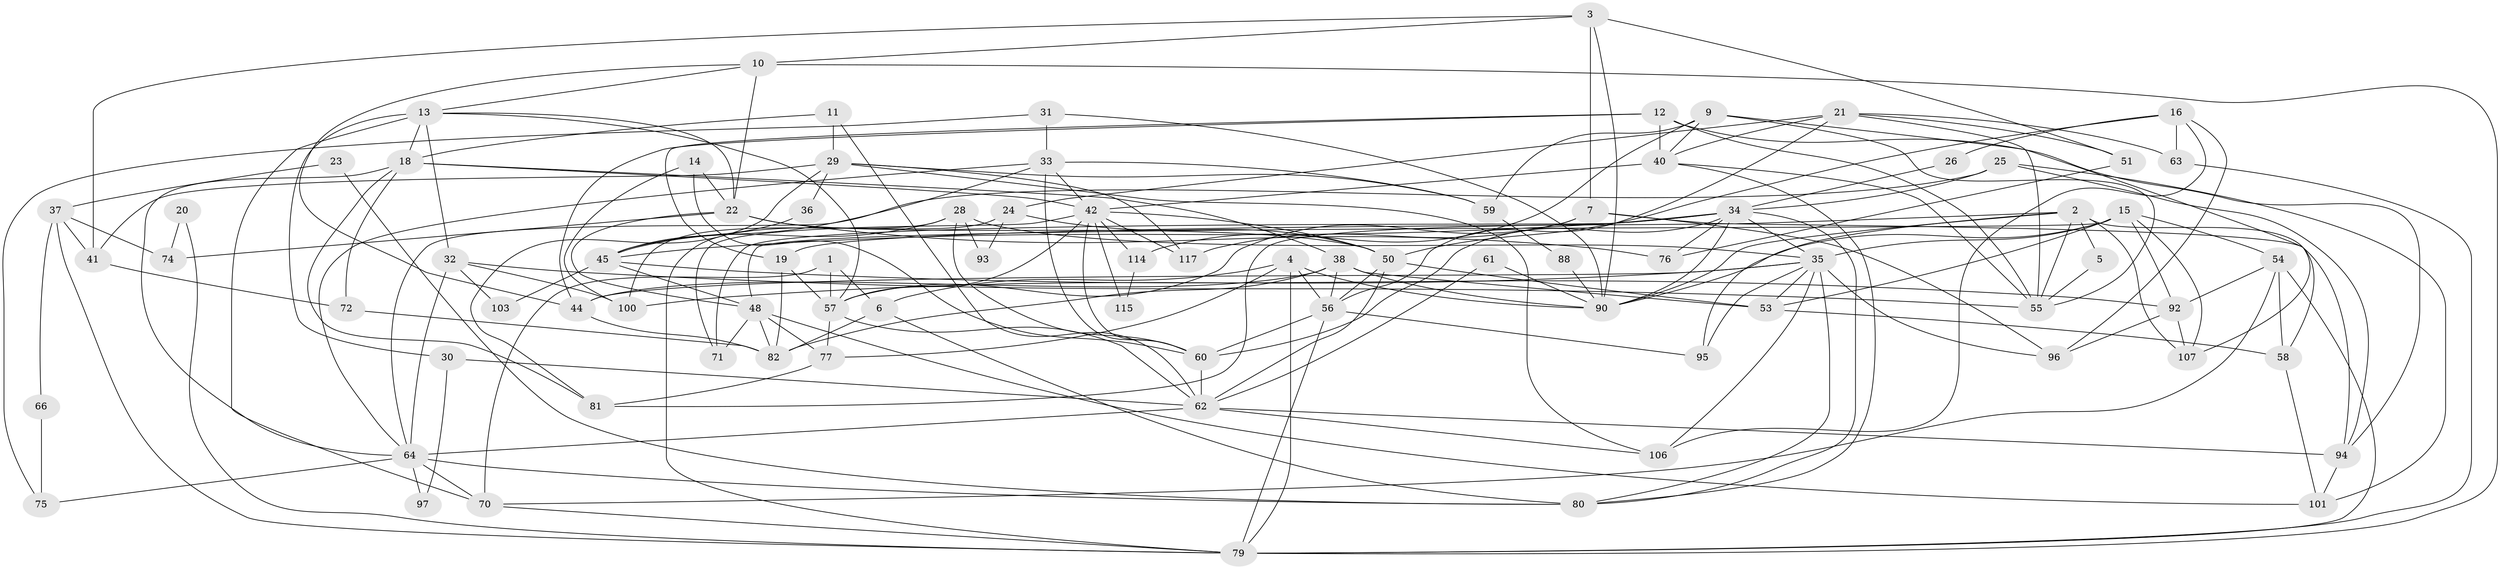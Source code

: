 // Generated by graph-tools (version 1.1) at 2025/52/02/27/25 19:52:06]
// undirected, 83 vertices, 199 edges
graph export_dot {
graph [start="1"]
  node [color=gray90,style=filled];
  1 [super="+8"];
  2 [super="+109"];
  3;
  4 [super="+112"];
  5;
  6;
  7 [super="+39"];
  9;
  10 [super="+67"];
  11;
  12 [super="+110"];
  13 [super="+73"];
  14;
  15 [super="+91"];
  16 [super="+17"];
  18;
  19;
  20;
  21 [super="+27"];
  22 [super="+65"];
  23;
  24;
  25 [super="+46"];
  26;
  28 [super="+52"];
  29 [super="+105"];
  30;
  31;
  32 [super="+108"];
  33 [super="+87"];
  34 [super="+78"];
  35 [super="+118"];
  36;
  37;
  38 [super="+47"];
  40 [super="+99"];
  41;
  42 [super="+43"];
  44;
  45 [super="+85"];
  48 [super="+49"];
  50 [super="+89"];
  51;
  53 [super="+116"];
  54;
  55 [super="+113"];
  56 [super="+69"];
  57 [super="+83"];
  58;
  59;
  60;
  61;
  62 [super="+68"];
  63;
  64 [super="+102"];
  66;
  70 [super="+119"];
  71;
  72;
  74;
  75;
  76;
  77;
  79 [super="+84"];
  80 [super="+104"];
  81;
  82 [super="+86"];
  88;
  90 [super="+111"];
  92;
  93;
  94 [super="+98"];
  95;
  96;
  97;
  100;
  101;
  103;
  106;
  107;
  114;
  115;
  117;
  1 -- 70;
  1 -- 6;
  1 -- 57;
  2 -- 19;
  2 -- 5;
  2 -- 95;
  2 -- 55;
  2 -- 107;
  2 -- 58;
  2 -- 90;
  3 -- 41;
  3 -- 10;
  3 -- 51;
  3 -- 90;
  3 -- 7;
  4 -- 90;
  4 -- 77;
  4 -- 6;
  4 -- 56;
  4 -- 79;
  5 -- 55;
  6 -- 82;
  6 -- 80;
  7 -- 96;
  7 -- 117;
  7 -- 57;
  7 -- 94;
  9 -- 107;
  9 -- 59;
  9 -- 114;
  9 -- 40;
  9 -- 55;
  10 -- 22;
  10 -- 79;
  10 -- 44;
  10 -- 13;
  11 -- 62;
  11 -- 18;
  11 -- 29;
  12 -- 44;
  12 -- 40;
  12 -- 55;
  12 -- 19;
  12 -- 94;
  13 -- 57;
  13 -- 30 [weight=2];
  13 -- 32;
  13 -- 18;
  13 -- 70;
  13 -- 22;
  14 -- 100;
  14 -- 60;
  14 -- 22;
  15 -- 35 [weight=2];
  15 -- 107;
  15 -- 90;
  15 -- 92;
  15 -- 53;
  15 -- 54;
  15 -- 48;
  16 -- 106;
  16 -- 26;
  16 -- 96;
  16 -- 50;
  16 -- 63;
  18 -- 81;
  18 -- 64;
  18 -- 72;
  18 -- 42;
  18 -- 38;
  19 -- 82;
  19 -- 57;
  20 -- 74;
  20 -- 79;
  21 -- 51;
  21 -- 24;
  21 -- 56;
  21 -- 63;
  21 -- 40;
  21 -- 55;
  22 -- 48;
  22 -- 50;
  22 -- 74;
  22 -- 76;
  23 -- 37;
  23 -- 80;
  24 -- 79;
  24 -- 93;
  24 -- 50;
  25 -- 64;
  25 -- 34;
  25 -- 101;
  25 -- 94;
  26 -- 34;
  28 -- 60;
  28 -- 93;
  28 -- 100;
  28 -- 45 [weight=2];
  28 -- 35;
  29 -- 81;
  29 -- 36;
  29 -- 117;
  29 -- 41;
  29 -- 106;
  29 -- 59;
  30 -- 62;
  30 -- 97;
  31 -- 75;
  31 -- 90;
  31 -- 33;
  32 -- 55;
  32 -- 100;
  32 -- 64;
  32 -- 103;
  33 -- 45;
  33 -- 42;
  33 -- 59;
  33 -- 60;
  33 -- 64;
  34 -- 71;
  34 -- 80;
  34 -- 76;
  34 -- 81;
  34 -- 60;
  34 -- 90;
  34 -- 35;
  34 -- 45;
  35 -- 106;
  35 -- 96;
  35 -- 80;
  35 -- 100;
  35 -- 44;
  35 -- 53;
  35 -- 95;
  36 -- 45;
  37 -- 41;
  37 -- 66;
  37 -- 74;
  37 -- 79;
  38 -- 56;
  38 -- 82;
  38 -- 53;
  38 -- 90;
  38 -- 44;
  40 -- 55;
  40 -- 42;
  40 -- 80;
  41 -- 72;
  42 -- 117;
  42 -- 50;
  42 -- 114;
  42 -- 115;
  42 -- 60;
  42 -- 71;
  42 -- 57;
  44 -- 82;
  45 -- 92;
  45 -- 103;
  45 -- 48;
  48 -- 71;
  48 -- 77;
  48 -- 82;
  48 -- 101;
  50 -- 53;
  50 -- 62;
  50 -- 56;
  51 -- 76;
  53 -- 58;
  54 -- 79;
  54 -- 92;
  54 -- 58;
  54 -- 70;
  56 -- 95;
  56 -- 60;
  56 -- 79;
  57 -- 77;
  57 -- 62;
  58 -- 101;
  59 -- 88;
  60 -- 62;
  61 -- 62;
  61 -- 90;
  62 -- 94;
  62 -- 106;
  62 -- 64;
  63 -- 79;
  64 -- 80;
  64 -- 70;
  64 -- 97;
  64 -- 75;
  66 -- 75;
  70 -- 79;
  72 -- 82;
  77 -- 81;
  88 -- 90;
  92 -- 96;
  92 -- 107;
  94 -- 101;
  114 -- 115;
}
